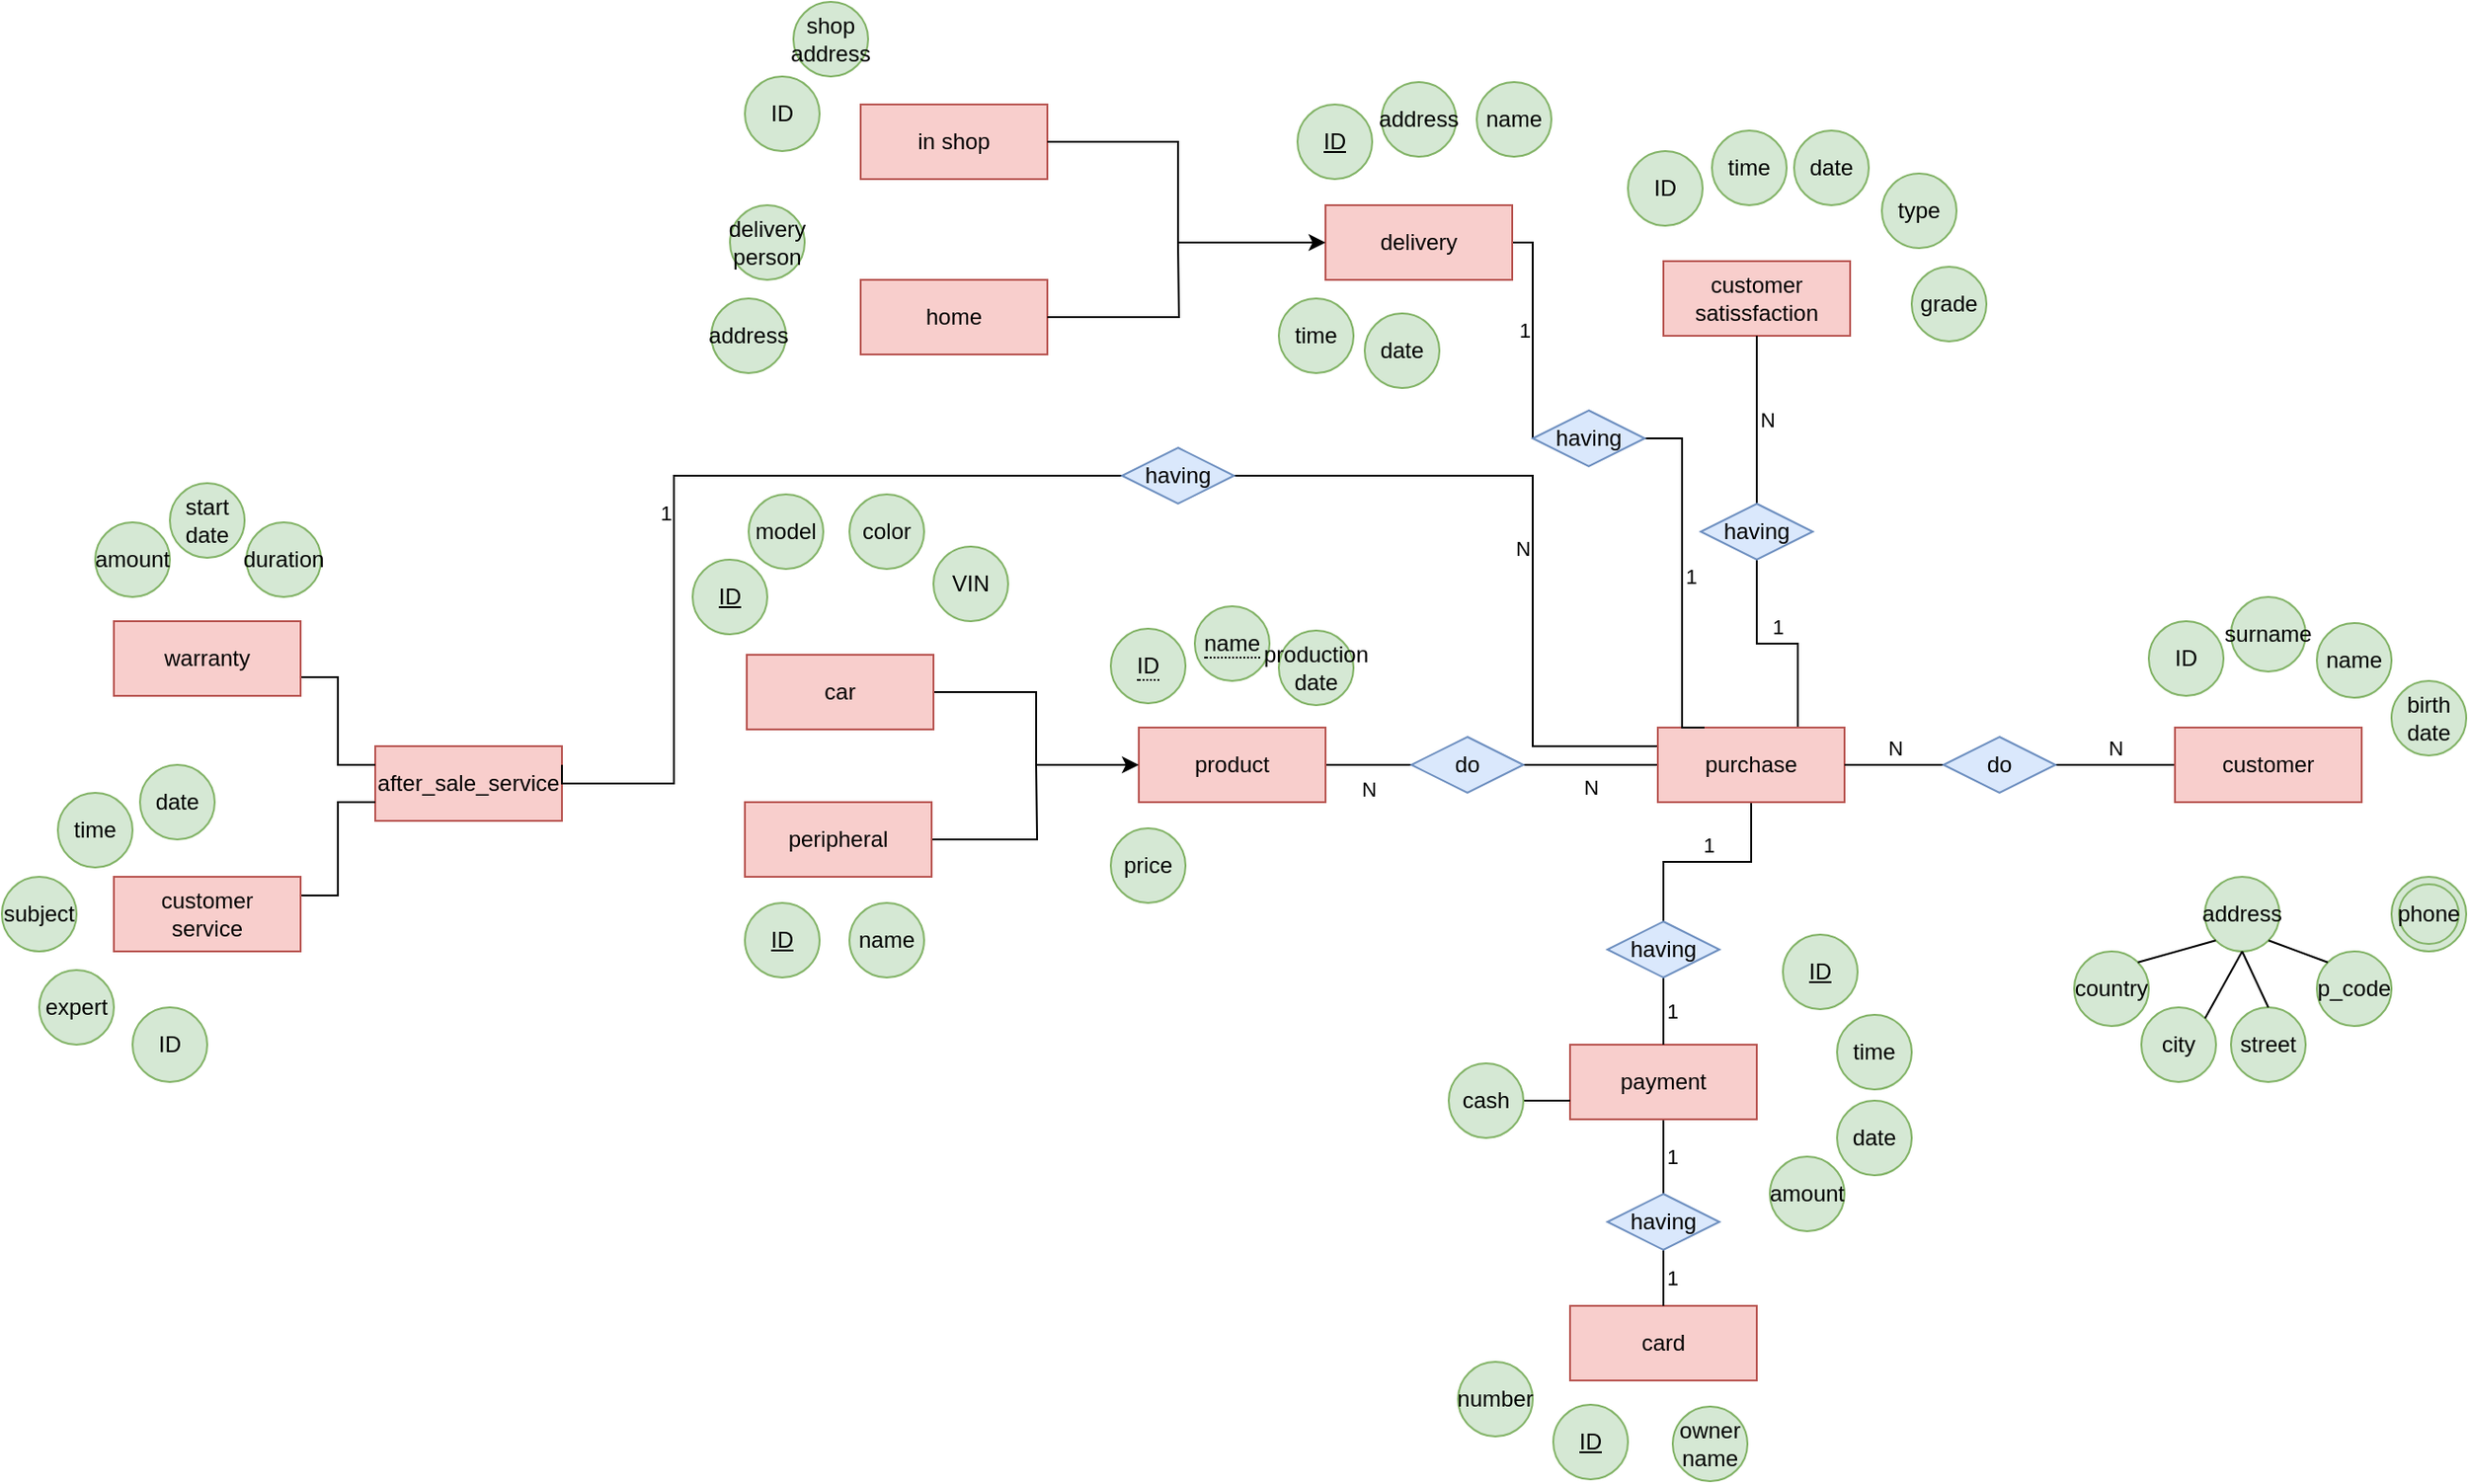 <mxfile version="20.1.1" type="github">
  <diagram id="R2lEEEUBdFMjLlhIrx00" name="Page-1">
    <mxGraphModel dx="2522" dy="1612" grid="1" gridSize="10" guides="1" tooltips="1" connect="1" arrows="1" fold="1" page="1" pageScale="1" pageWidth="1100" pageHeight="850" math="0" shadow="0" extFonts="Permanent Marker^https://fonts.googleapis.com/css?family=Permanent+Marker">
      <root>
        <mxCell id="0" />
        <mxCell id="1" parent="0" />
        <mxCell id="QQLdnKHmHbcZTYwuZHdk-32" value="N" style="edgeStyle=orthogonalEdgeStyle;rounded=0;sketch=0;orthogonalLoop=1;jettySize=auto;exitX=0;exitY=0.5;exitDx=0;exitDy=0;entryX=1;entryY=0.5;entryDx=0;entryDy=0;endArrow=none;endFill=0;html=1;verticalAlign=bottom;" edge="1" parent="1" source="QQLdnKHmHbcZTYwuZHdk-13" target="QQLdnKHmHbcZTYwuZHdk-31">
          <mxGeometry relative="1" as="geometry">
            <mxPoint x="884" y="380" as="targetPoint" />
          </mxGeometry>
        </mxCell>
        <mxCell id="QQLdnKHmHbcZTYwuZHdk-13" value="customer" style="whiteSpace=wrap;html=1;align=center;rounded=0;sketch=0;fillColor=#f8cecc;strokeColor=#b85450;" vertex="1" parent="1">
          <mxGeometry x="864" y="360" width="100" height="40" as="geometry" />
        </mxCell>
        <mxCell id="QQLdnKHmHbcZTYwuZHdk-16" value="ID" style="ellipse;whiteSpace=wrap;html=1;align=center;rounded=0;sketch=0;fillColor=#d5e8d4;strokeColor=#82b366;" vertex="1" parent="1">
          <mxGeometry x="850" y="303" width="40" height="40" as="geometry" />
        </mxCell>
        <mxCell id="QQLdnKHmHbcZTYwuZHdk-18" value="surname" style="ellipse;whiteSpace=wrap;html=1;align=center;rounded=0;sketch=0;fillColor=#d5e8d4;strokeColor=#82b366;" vertex="1" parent="1">
          <mxGeometry x="894" y="290" width="40" height="40" as="geometry" />
        </mxCell>
        <mxCell id="QQLdnKHmHbcZTYwuZHdk-19" value="name" style="ellipse;whiteSpace=wrap;html=1;align=center;rounded=0;sketch=0;fillColor=#d5e8d4;strokeColor=#82b366;fontStyle=0" vertex="1" parent="1">
          <mxGeometry x="940" y="304" width="40" height="40" as="geometry" />
        </mxCell>
        <mxCell id="QQLdnKHmHbcZTYwuZHdk-49" value="N" style="edgeStyle=orthogonalEdgeStyle;rounded=0;sketch=0;orthogonalLoop=1;jettySize=auto;html=1;exitX=1;exitY=0.5;exitDx=0;exitDy=0;entryX=0;entryY=0.5;entryDx=0;entryDy=0;endArrow=none;endFill=0;verticalAlign=top;" edge="1" parent="1" source="QQLdnKHmHbcZTYwuZHdk-22" target="QQLdnKHmHbcZTYwuZHdk-35">
          <mxGeometry relative="1" as="geometry" />
        </mxCell>
        <mxCell id="QQLdnKHmHbcZTYwuZHdk-22" value="product" style="whiteSpace=wrap;html=1;align=center;rounded=0;sketch=0;fillColor=#f8cecc;strokeColor=#b85450;" vertex="1" parent="1">
          <mxGeometry x="309" y="360" width="100" height="40" as="geometry" />
        </mxCell>
        <mxCell id="QQLdnKHmHbcZTYwuZHdk-23" value="&lt;span style=&quot;border-bottom: 1px dotted&quot;&gt;ID&lt;/span&gt;" style="ellipse;whiteSpace=wrap;html=1;align=center;rounded=0;sketch=0;fillColor=#d5e8d4;strokeColor=#82b366;" vertex="1" parent="1">
          <mxGeometry x="294" y="307" width="40" height="40" as="geometry" />
        </mxCell>
        <mxCell id="QQLdnKHmHbcZTYwuZHdk-24" value="&lt;span style=&quot;border-bottom: 1px dotted&quot;&gt;name&lt;/span&gt;" style="ellipse;whiteSpace=wrap;html=1;align=center;rounded=0;sketch=0;fillColor=#d5e8d4;strokeColor=#82b366;" vertex="1" parent="1">
          <mxGeometry x="339" y="295" width="40" height="40" as="geometry" />
        </mxCell>
        <mxCell id="QQLdnKHmHbcZTYwuZHdk-25" value="production&lt;br&gt;date" style="ellipse;whiteSpace=wrap;html=1;align=center;rounded=0;sketch=0;fillColor=#d5e8d4;strokeColor=#82b366;" vertex="1" parent="1">
          <mxGeometry x="384" y="308" width="40" height="40" as="geometry" />
        </mxCell>
        <mxCell id="QQLdnKHmHbcZTYwuZHdk-36" value="N" style="edgeStyle=orthogonalEdgeStyle;rounded=0;sketch=0;orthogonalLoop=1;jettySize=auto;html=1;exitX=0;exitY=0.5;exitDx=0;exitDy=0;entryX=1;entryY=0.5;entryDx=0;entryDy=0;endArrow=none;endFill=0;verticalAlign=top;spacing=1;" edge="1" parent="1" source="QQLdnKHmHbcZTYwuZHdk-30" target="QQLdnKHmHbcZTYwuZHdk-35">
          <mxGeometry relative="1" as="geometry" />
        </mxCell>
        <mxCell id="QQLdnKHmHbcZTYwuZHdk-40" value="1" style="edgeStyle=orthogonalEdgeStyle;rounded=0;sketch=0;orthogonalLoop=1;jettySize=auto;html=1;exitX=0.5;exitY=1;exitDx=0;exitDy=0;endArrow=none;endFill=0;entryX=0.5;entryY=0;entryDx=0;entryDy=0;verticalAlign=bottom;" edge="1" parent="1" source="QQLdnKHmHbcZTYwuZHdk-30" target="QQLdnKHmHbcZTYwuZHdk-39">
          <mxGeometry relative="1" as="geometry" />
        </mxCell>
        <mxCell id="QQLdnKHmHbcZTYwuZHdk-91" value="N" style="edgeStyle=orthogonalEdgeStyle;rounded=0;sketch=0;orthogonalLoop=1;jettySize=auto;html=1;exitX=0;exitY=0.25;exitDx=0;exitDy=0;entryX=1;entryY=0.5;entryDx=0;entryDy=0;endArrow=none;endFill=0;labelPosition=left;verticalLabelPosition=bottom;align=right;verticalAlign=top;spacingBottom=0;" edge="1" parent="1" source="QQLdnKHmHbcZTYwuZHdk-30" target="QQLdnKHmHbcZTYwuZHdk-93">
          <mxGeometry relative="1" as="geometry">
            <Array as="points">
              <mxPoint x="520" y="370" />
              <mxPoint x="520" y="225" />
            </Array>
          </mxGeometry>
        </mxCell>
        <mxCell id="QQLdnKHmHbcZTYwuZHdk-96" value="1" style="edgeStyle=orthogonalEdgeStyle;rounded=0;sketch=0;orthogonalLoop=1;jettySize=auto;html=1;exitX=0.75;exitY=0;exitDx=0;exitDy=0;entryX=0.5;entryY=1;entryDx=0;entryDy=0;endArrow=none;endFill=0;verticalAlign=bottom;" edge="1" parent="1" source="QQLdnKHmHbcZTYwuZHdk-30" target="QQLdnKHmHbcZTYwuZHdk-95">
          <mxGeometry relative="1" as="geometry" />
        </mxCell>
        <mxCell id="QQLdnKHmHbcZTYwuZHdk-30" value="purchase" style="whiteSpace=wrap;html=1;align=center;rounded=0;sketch=0;fillColor=#f8cecc;strokeColor=#b85450;" vertex="1" parent="1">
          <mxGeometry x="587" y="360" width="100" height="40" as="geometry" />
        </mxCell>
        <mxCell id="QQLdnKHmHbcZTYwuZHdk-33" value="N" style="edgeStyle=orthogonalEdgeStyle;rounded=0;sketch=0;orthogonalLoop=1;jettySize=auto;html=1;exitX=0;exitY=0.5;exitDx=0;exitDy=0;entryX=1;entryY=0.5;entryDx=0;entryDy=0;endArrow=none;endFill=0;verticalAlign=bottom;" edge="1" parent="1" source="QQLdnKHmHbcZTYwuZHdk-31" target="QQLdnKHmHbcZTYwuZHdk-30">
          <mxGeometry relative="1" as="geometry" />
        </mxCell>
        <mxCell id="QQLdnKHmHbcZTYwuZHdk-31" value="do" style="shape=rhombus;perimeter=rhombusPerimeter;whiteSpace=wrap;html=1;align=center;rounded=0;sketch=0;fillColor=#dae8fc;strokeColor=#6c8ebf;" vertex="1" parent="1">
          <mxGeometry x="740" y="365" width="60" height="30" as="geometry" />
        </mxCell>
        <mxCell id="QQLdnKHmHbcZTYwuZHdk-35" value="do" style="shape=rhombus;perimeter=rhombusPerimeter;whiteSpace=wrap;html=1;align=center;rounded=0;sketch=0;fillColor=#dae8fc;strokeColor=#6c8ebf;" vertex="1" parent="1">
          <mxGeometry x="455" y="365" width="60" height="30" as="geometry" />
        </mxCell>
        <mxCell id="QQLdnKHmHbcZTYwuZHdk-54" value="1" style="edgeStyle=orthogonalEdgeStyle;rounded=0;sketch=0;orthogonalLoop=1;jettySize=auto;html=1;exitX=0.5;exitY=1;exitDx=0;exitDy=0;entryX=0.5;entryY=0;entryDx=0;entryDy=0;endArrow=none;endFill=0;labelPosition=right;verticalLabelPosition=middle;align=left;verticalAlign=middle;" edge="1" parent="1" source="QQLdnKHmHbcZTYwuZHdk-38" target="QQLdnKHmHbcZTYwuZHdk-53">
          <mxGeometry relative="1" as="geometry" />
        </mxCell>
        <mxCell id="QQLdnKHmHbcZTYwuZHdk-38" value="payment" style="whiteSpace=wrap;html=1;align=center;rounded=0;sketch=0;fillColor=#f8cecc;strokeColor=#b85450;" vertex="1" parent="1">
          <mxGeometry x="540" y="530" width="100" height="40" as="geometry" />
        </mxCell>
        <mxCell id="QQLdnKHmHbcZTYwuZHdk-41" value="1" style="edgeStyle=orthogonalEdgeStyle;rounded=0;sketch=0;orthogonalLoop=1;jettySize=auto;html=1;exitX=0.5;exitY=1;exitDx=0;exitDy=0;entryX=0.5;entryY=0;entryDx=0;entryDy=0;endArrow=none;endFill=0;labelPosition=right;verticalLabelPosition=middle;align=left;verticalAlign=middle;" edge="1" parent="1" source="QQLdnKHmHbcZTYwuZHdk-39" target="QQLdnKHmHbcZTYwuZHdk-38">
          <mxGeometry relative="1" as="geometry" />
        </mxCell>
        <mxCell id="QQLdnKHmHbcZTYwuZHdk-39" value="having" style="shape=rhombus;perimeter=rhombusPerimeter;whiteSpace=wrap;html=1;align=center;rounded=0;sketch=0;fillColor=#dae8fc;strokeColor=#6c8ebf;" vertex="1" parent="1">
          <mxGeometry x="560" y="464" width="60" height="30" as="geometry" />
        </mxCell>
        <mxCell id="QQLdnKHmHbcZTYwuZHdk-42" value="ID" style="ellipse;whiteSpace=wrap;html=1;align=center;rounded=0;sketch=0;fillColor=#d5e8d4;strokeColor=#82b366;fontStyle=4" vertex="1" parent="1">
          <mxGeometry x="654" y="471" width="40" height="40" as="geometry" />
        </mxCell>
        <mxCell id="QQLdnKHmHbcZTYwuZHdk-43" value="date" style="ellipse;whiteSpace=wrap;html=1;align=center;rounded=0;sketch=0;fillColor=#d5e8d4;strokeColor=#82b366;" vertex="1" parent="1">
          <mxGeometry x="683" y="560" width="40" height="40" as="geometry" />
        </mxCell>
        <mxCell id="QQLdnKHmHbcZTYwuZHdk-44" value="amount" style="ellipse;whiteSpace=wrap;html=1;align=center;rounded=0;sketch=0;fillColor=#d5e8d4;strokeColor=#82b366;" vertex="1" parent="1">
          <mxGeometry x="647" y="590" width="40" height="40" as="geometry" />
        </mxCell>
        <mxCell id="QQLdnKHmHbcZTYwuZHdk-52" value="card" style="whiteSpace=wrap;html=1;align=center;rounded=0;sketch=0;fillColor=#f8cecc;strokeColor=#b85450;" vertex="1" parent="1">
          <mxGeometry x="540" y="670" width="100" height="40" as="geometry" />
        </mxCell>
        <mxCell id="QQLdnKHmHbcZTYwuZHdk-55" value="1" style="edgeStyle=orthogonalEdgeStyle;rounded=0;sketch=0;orthogonalLoop=1;jettySize=auto;html=1;exitX=0.5;exitY=1;exitDx=0;exitDy=0;entryX=0.5;entryY=0;entryDx=0;entryDy=0;endArrow=none;endFill=0;labelPosition=right;verticalLabelPosition=middle;align=left;verticalAlign=middle;" edge="1" parent="1" source="QQLdnKHmHbcZTYwuZHdk-53" target="QQLdnKHmHbcZTYwuZHdk-52">
          <mxGeometry relative="1" as="geometry" />
        </mxCell>
        <mxCell id="QQLdnKHmHbcZTYwuZHdk-53" value="having" style="shape=rhombus;perimeter=rhombusPerimeter;whiteSpace=wrap;html=1;align=center;rounded=0;sketch=0;fillColor=#dae8fc;strokeColor=#6c8ebf;" vertex="1" parent="1">
          <mxGeometry x="560" y="610" width="60" height="30" as="geometry" />
        </mxCell>
        <mxCell id="QQLdnKHmHbcZTYwuZHdk-59" value="ID" style="ellipse;whiteSpace=wrap;html=1;align=center;rounded=0;sketch=0;fillColor=#d5e8d4;strokeColor=#82b366;fontStyle=4" vertex="1" parent="1">
          <mxGeometry x="531" y="723" width="40" height="40" as="geometry" />
        </mxCell>
        <mxCell id="QQLdnKHmHbcZTYwuZHdk-60" value="owner&lt;br&gt;name" style="ellipse;whiteSpace=wrap;html=1;align=center;rounded=0;sketch=0;fillColor=#d5e8d4;strokeColor=#82b366;" vertex="1" parent="1">
          <mxGeometry x="595" y="724" width="40" height="40" as="geometry" />
        </mxCell>
        <mxCell id="QQLdnKHmHbcZTYwuZHdk-65" style="edgeStyle=orthogonalEdgeStyle;rounded=0;sketch=0;orthogonalLoop=1;jettySize=auto;html=1;exitX=1;exitY=0.5;exitDx=0;exitDy=0;entryX=0;entryY=0.75;entryDx=0;entryDy=0;endArrow=none;endFill=0;" edge="1" parent="1" source="QQLdnKHmHbcZTYwuZHdk-64" target="QQLdnKHmHbcZTYwuZHdk-38">
          <mxGeometry relative="1" as="geometry" />
        </mxCell>
        <mxCell id="QQLdnKHmHbcZTYwuZHdk-64" value="cash" style="ellipse;whiteSpace=wrap;html=1;align=center;rounded=0;sketch=0;fillColor=#d5e8d4;strokeColor=#82b366;" vertex="1" parent="1">
          <mxGeometry x="475" y="540" width="40" height="40" as="geometry" />
        </mxCell>
        <mxCell id="QQLdnKHmHbcZTYwuZHdk-69" style="edgeStyle=orthogonalEdgeStyle;rounded=0;sketch=0;orthogonalLoop=1;jettySize=auto;html=1;exitX=1;exitY=0.5;exitDx=0;exitDy=0;entryX=0;entryY=0.5;entryDx=0;entryDy=0;endArrow=classic;endFill=1;" edge="1" parent="1" source="QQLdnKHmHbcZTYwuZHdk-70" target="QQLdnKHmHbcZTYwuZHdk-22">
          <mxGeometry relative="1" as="geometry">
            <mxPoint x="205" y="380" as="targetPoint" />
          </mxGeometry>
        </mxCell>
        <mxCell id="QQLdnKHmHbcZTYwuZHdk-70" value="car" style="whiteSpace=wrap;html=1;align=center;rounded=0;sketch=0;fillColor=#f8cecc;strokeColor=#b85450;" vertex="1" parent="1">
          <mxGeometry x="99" y="321" width="100" height="40" as="geometry" />
        </mxCell>
        <mxCell id="QQLdnKHmHbcZTYwuZHdk-71" value="ID" style="ellipse;whiteSpace=wrap;html=1;align=center;rounded=0;sketch=0;fillColor=#d5e8d4;strokeColor=#82b366;fontStyle=4" vertex="1" parent="1">
          <mxGeometry x="70" y="270" width="40" height="40" as="geometry" />
        </mxCell>
        <mxCell id="QQLdnKHmHbcZTYwuZHdk-72" value="model" style="ellipse;whiteSpace=wrap;html=1;align=center;rounded=0;sketch=0;fillColor=#d5e8d4;strokeColor=#82b366;" vertex="1" parent="1">
          <mxGeometry x="100" y="235" width="40" height="40" as="geometry" />
        </mxCell>
        <mxCell id="QQLdnKHmHbcZTYwuZHdk-73" value="color" style="ellipse;whiteSpace=wrap;html=1;align=center;rounded=0;sketch=0;fillColor=#d5e8d4;strokeColor=#82b366;" vertex="1" parent="1">
          <mxGeometry x="154" y="235" width="40" height="40" as="geometry" />
        </mxCell>
        <mxCell id="QQLdnKHmHbcZTYwuZHdk-89" style="edgeStyle=orthogonalEdgeStyle;rounded=0;sketch=0;orthogonalLoop=1;jettySize=auto;html=1;exitX=1;exitY=0.5;exitDx=0;exitDy=0;endArrow=none;endFill=0;" edge="1" parent="1" source="QQLdnKHmHbcZTYwuZHdk-84">
          <mxGeometry relative="1" as="geometry">
            <mxPoint x="254" y="380" as="targetPoint" />
          </mxGeometry>
        </mxCell>
        <mxCell id="QQLdnKHmHbcZTYwuZHdk-84" value="peripheral" style="whiteSpace=wrap;html=1;align=center;rounded=0;sketch=0;fillColor=#f8cecc;strokeColor=#b85450;" vertex="1" parent="1">
          <mxGeometry x="98" y="400" width="100" height="40" as="geometry" />
        </mxCell>
        <mxCell id="QQLdnKHmHbcZTYwuZHdk-86" value="ID" style="ellipse;whiteSpace=wrap;html=1;align=center;rounded=0;sketch=0;fillColor=#d5e8d4;strokeColor=#82b366;fontStyle=4" vertex="1" parent="1">
          <mxGeometry x="98" y="454" width="40" height="40" as="geometry" />
        </mxCell>
        <mxCell id="QQLdnKHmHbcZTYwuZHdk-88" value="name" style="ellipse;whiteSpace=wrap;html=1;align=center;rounded=0;sketch=0;fillColor=#d5e8d4;strokeColor=#82b366;" vertex="1" parent="1">
          <mxGeometry x="154" y="454" width="40" height="40" as="geometry" />
        </mxCell>
        <mxCell id="QQLdnKHmHbcZTYwuZHdk-90" value="after_sale_service" style="whiteSpace=wrap;html=1;align=center;rounded=0;sketch=0;fillColor=#f8cecc;strokeColor=#b85450;" vertex="1" parent="1">
          <mxGeometry x="-100" y="370" width="100" height="40" as="geometry" />
        </mxCell>
        <mxCell id="QQLdnKHmHbcZTYwuZHdk-92" value="customer&lt;br&gt;satissfaction" style="whiteSpace=wrap;html=1;align=center;rounded=0;sketch=0;fillColor=#f8cecc;strokeColor=#b85450;" vertex="1" parent="1">
          <mxGeometry x="590" y="110" width="100" height="40" as="geometry" />
        </mxCell>
        <mxCell id="QQLdnKHmHbcZTYwuZHdk-94" value="1" style="edgeStyle=orthogonalEdgeStyle;rounded=0;sketch=0;orthogonalLoop=1;jettySize=auto;html=1;exitX=0;exitY=0.5;exitDx=0;exitDy=0;entryX=1;entryY=0.25;entryDx=0;entryDy=0;endArrow=none;endFill=0;labelPosition=left;verticalLabelPosition=middle;align=right;verticalAlign=middle;horizontal=1;spacing=5;spacingBottom=-40;" edge="1" parent="1" source="QQLdnKHmHbcZTYwuZHdk-93" target="QQLdnKHmHbcZTYwuZHdk-90">
          <mxGeometry relative="1" as="geometry">
            <Array as="points">
              <mxPoint x="60" y="225" />
              <mxPoint x="60" y="390" />
              <mxPoint y="390" />
            </Array>
          </mxGeometry>
        </mxCell>
        <mxCell id="QQLdnKHmHbcZTYwuZHdk-93" value="having" style="shape=rhombus;perimeter=rhombusPerimeter;whiteSpace=wrap;html=1;align=center;rounded=0;sketch=0;fillColor=#dae8fc;strokeColor=#6c8ebf;" vertex="1" parent="1">
          <mxGeometry x="300" y="210" width="60" height="30" as="geometry" />
        </mxCell>
        <mxCell id="QQLdnKHmHbcZTYwuZHdk-97" value="N" style="edgeStyle=orthogonalEdgeStyle;rounded=0;sketch=0;orthogonalLoop=1;jettySize=auto;html=1;exitX=0.5;exitY=0;exitDx=0;exitDy=0;entryX=0.5;entryY=1;entryDx=0;entryDy=0;endArrow=none;endFill=0;labelPosition=right;verticalLabelPosition=middle;align=left;verticalAlign=middle;" edge="1" parent="1" source="QQLdnKHmHbcZTYwuZHdk-95" target="QQLdnKHmHbcZTYwuZHdk-92">
          <mxGeometry relative="1" as="geometry" />
        </mxCell>
        <mxCell id="QQLdnKHmHbcZTYwuZHdk-95" value="having" style="shape=rhombus;perimeter=rhombusPerimeter;whiteSpace=wrap;html=1;align=center;rounded=0;sketch=0;fillColor=#dae8fc;strokeColor=#6c8ebf;" vertex="1" parent="1">
          <mxGeometry x="610" y="240" width="60" height="30" as="geometry" />
        </mxCell>
        <mxCell id="QQLdnKHmHbcZTYwuZHdk-98" value="address" style="ellipse;whiteSpace=wrap;html=1;align=center;rounded=0;sketch=0;fillColor=#d5e8d4;strokeColor=#82b366;" vertex="1" parent="1">
          <mxGeometry x="880" y="440" width="40" height="40" as="geometry" />
        </mxCell>
        <mxCell id="QQLdnKHmHbcZTYwuZHdk-99" value="phone" style="ellipse;whiteSpace=wrap;html=1;align=center;rounded=0;sketch=0;shape=doubleEllipse;fillColor=#d5e8d4;strokeColor=#82b366;" vertex="1" parent="1">
          <mxGeometry x="980" y="440" width="40" height="40" as="geometry" />
        </mxCell>
        <mxCell id="QQLdnKHmHbcZTYwuZHdk-105" style="edgeStyle=orthogonalEdgeStyle;rounded=0;sketch=0;orthogonalLoop=1;jettySize=auto;html=1;exitX=1;exitY=0.75;exitDx=0;exitDy=0;entryX=0;entryY=0.25;entryDx=0;entryDy=0;endArrow=none;endFill=0;" edge="1" parent="1" source="QQLdnKHmHbcZTYwuZHdk-102" target="QQLdnKHmHbcZTYwuZHdk-90">
          <mxGeometry relative="1" as="geometry" />
        </mxCell>
        <mxCell id="QQLdnKHmHbcZTYwuZHdk-102" value="warranty" style="whiteSpace=wrap;html=1;align=center;rounded=0;sketch=0;fillColor=#f8cecc;strokeColor=#b85450;" vertex="1" parent="1">
          <mxGeometry x="-240" y="303" width="100" height="40" as="geometry" />
        </mxCell>
        <mxCell id="QQLdnKHmHbcZTYwuZHdk-104" style="edgeStyle=orthogonalEdgeStyle;rounded=0;sketch=0;orthogonalLoop=1;jettySize=auto;html=1;exitX=1;exitY=0.25;exitDx=0;exitDy=0;entryX=0;entryY=0.75;entryDx=0;entryDy=0;endArrow=none;endFill=0;" edge="1" parent="1" source="QQLdnKHmHbcZTYwuZHdk-103" target="QQLdnKHmHbcZTYwuZHdk-90">
          <mxGeometry relative="1" as="geometry" />
        </mxCell>
        <mxCell id="QQLdnKHmHbcZTYwuZHdk-103" value="customer&lt;br&gt;service" style="whiteSpace=wrap;html=1;align=center;rounded=0;sketch=0;fillColor=#f8cecc;strokeColor=#b85450;" vertex="1" parent="1">
          <mxGeometry x="-240" y="440" width="100" height="40" as="geometry" />
        </mxCell>
        <mxCell id="QQLdnKHmHbcZTYwuZHdk-106" value="amount" style="ellipse;whiteSpace=wrap;html=1;align=center;rounded=0;sketch=0;fillColor=#d5e8d4;strokeColor=#82b366;" vertex="1" parent="1">
          <mxGeometry x="-250" y="250" width="40" height="40" as="geometry" />
        </mxCell>
        <mxCell id="QQLdnKHmHbcZTYwuZHdk-107" value="subject" style="ellipse;whiteSpace=wrap;html=1;align=center;rounded=0;sketch=0;fillColor=#d5e8d4;strokeColor=#82b366;" vertex="1" parent="1">
          <mxGeometry x="-300" y="440" width="40" height="40" as="geometry" />
        </mxCell>
        <mxCell id="QQLdnKHmHbcZTYwuZHdk-149" value="1" style="edgeStyle=orthogonalEdgeStyle;rounded=0;sketch=0;orthogonalLoop=1;jettySize=auto;html=1;exitX=1;exitY=0.5;exitDx=0;exitDy=0;entryX=0;entryY=0.5;entryDx=0;entryDy=0;endArrow=none;endFill=0;strokeColor=#000000;labelPosition=left;verticalLabelPosition=middle;align=right;verticalAlign=middle;" edge="1" parent="1" source="QQLdnKHmHbcZTYwuZHdk-108" target="QQLdnKHmHbcZTYwuZHdk-147">
          <mxGeometry relative="1" as="geometry">
            <Array as="points">
              <mxPoint x="520" y="100" />
            </Array>
          </mxGeometry>
        </mxCell>
        <mxCell id="QQLdnKHmHbcZTYwuZHdk-108" value="delivery" style="whiteSpace=wrap;html=1;align=center;rounded=0;sketch=0;fillColor=#f8cecc;strokeColor=#b85450;" vertex="1" parent="1">
          <mxGeometry x="409" y="80" width="100" height="40" as="geometry" />
        </mxCell>
        <mxCell id="QQLdnKHmHbcZTYwuZHdk-113" value="ID" style="ellipse;whiteSpace=wrap;html=1;align=center;rounded=0;sketch=0;fillColor=#d5e8d4;strokeColor=#82b366;fontStyle=4" vertex="1" parent="1">
          <mxGeometry x="394" y="26" width="40" height="40" as="geometry" />
        </mxCell>
        <mxCell id="QQLdnKHmHbcZTYwuZHdk-114" value="address" style="ellipse;whiteSpace=wrap;html=1;align=center;rounded=0;sketch=0;fillColor=#d5e8d4;strokeColor=#82b366;" vertex="1" parent="1">
          <mxGeometry x="439" y="14" width="40" height="40" as="geometry" />
        </mxCell>
        <mxCell id="QQLdnKHmHbcZTYwuZHdk-115" value="name" style="ellipse;whiteSpace=wrap;html=1;align=center;rounded=0;sketch=0;fillColor=#d5e8d4;strokeColor=#82b366;" vertex="1" parent="1">
          <mxGeometry x="490" y="14" width="40" height="40" as="geometry" />
        </mxCell>
        <mxCell id="QQLdnKHmHbcZTYwuZHdk-122" value="in shop" style="whiteSpace=wrap;html=1;align=center;rounded=0;sketch=0;fillColor=#f8cecc;strokeColor=#b85450;" vertex="1" parent="1">
          <mxGeometry x="160" y="26" width="100" height="40" as="geometry" />
        </mxCell>
        <mxCell id="QQLdnKHmHbcZTYwuZHdk-123" value="home" style="whiteSpace=wrap;html=1;align=center;rounded=0;sketch=0;fillColor=#f8cecc;strokeColor=#b85450;" vertex="1" parent="1">
          <mxGeometry x="160" y="120" width="100" height="40" as="geometry" />
        </mxCell>
        <mxCell id="QQLdnKHmHbcZTYwuZHdk-124" value="start&lt;br&gt;date" style="ellipse;whiteSpace=wrap;html=1;align=center;rounded=0;sketch=0;fillColor=#d5e8d4;strokeColor=#82b366;" vertex="1" parent="1">
          <mxGeometry x="-210" y="229" width="40" height="40" as="geometry" />
        </mxCell>
        <mxCell id="QQLdnKHmHbcZTYwuZHdk-125" value="duration" style="ellipse;whiteSpace=wrap;html=1;align=center;rounded=0;sketch=0;fillColor=#d5e8d4;strokeColor=#82b366;" vertex="1" parent="1">
          <mxGeometry x="-169" y="250" width="40" height="40" as="geometry" />
        </mxCell>
        <mxCell id="QQLdnKHmHbcZTYwuZHdk-128" style="edgeStyle=orthogonalEdgeStyle;rounded=0;sketch=0;orthogonalLoop=1;jettySize=auto;html=1;exitX=1;exitY=0.5;exitDx=0;exitDy=0;entryX=0;entryY=0.5;entryDx=0;entryDy=0;endArrow=classic;endFill=1;" edge="1" parent="1" source="QQLdnKHmHbcZTYwuZHdk-122" target="QQLdnKHmHbcZTYwuZHdk-108">
          <mxGeometry relative="1" as="geometry">
            <mxPoint x="269" y="60.5" as="sourcePoint" />
            <mxPoint x="379" y="99.5" as="targetPoint" />
            <Array as="points">
              <mxPoint x="330" y="46" />
              <mxPoint x="330" y="100" />
            </Array>
          </mxGeometry>
        </mxCell>
        <mxCell id="QQLdnKHmHbcZTYwuZHdk-129" style="edgeStyle=orthogonalEdgeStyle;rounded=0;sketch=0;orthogonalLoop=1;jettySize=auto;html=1;exitX=1;exitY=0.5;exitDx=0;exitDy=0;endArrow=none;endFill=0;" edge="1" parent="1" source="QQLdnKHmHbcZTYwuZHdk-123">
          <mxGeometry relative="1" as="geometry">
            <mxPoint x="330" y="100" as="targetPoint" />
            <mxPoint x="268" y="139.5" as="sourcePoint" />
          </mxGeometry>
        </mxCell>
        <mxCell id="QQLdnKHmHbcZTYwuZHdk-134" value="country" style="ellipse;whiteSpace=wrap;html=1;align=center;rounded=0;sketch=0;fillColor=#d5e8d4;strokeColor=#82b366;" vertex="1" parent="1">
          <mxGeometry x="810" y="480" width="40" height="40" as="geometry" />
        </mxCell>
        <mxCell id="QQLdnKHmHbcZTYwuZHdk-135" value="city" style="ellipse;whiteSpace=wrap;html=1;align=center;rounded=0;sketch=0;fillColor=#d5e8d4;strokeColor=#82b366;" vertex="1" parent="1">
          <mxGeometry x="846" y="510" width="40" height="40" as="geometry" />
        </mxCell>
        <mxCell id="QQLdnKHmHbcZTYwuZHdk-136" value="street" style="ellipse;whiteSpace=wrap;html=1;align=center;rounded=0;sketch=0;fillColor=#d5e8d4;strokeColor=#82b366;" vertex="1" parent="1">
          <mxGeometry x="894" y="510" width="40" height="40" as="geometry" />
        </mxCell>
        <mxCell id="QQLdnKHmHbcZTYwuZHdk-137" value="p_code" style="ellipse;whiteSpace=wrap;html=1;align=center;rounded=0;sketch=0;fillColor=#d5e8d4;strokeColor=#82b366;" vertex="1" parent="1">
          <mxGeometry x="940" y="480" width="40" height="40" as="geometry" />
        </mxCell>
        <mxCell id="QQLdnKHmHbcZTYwuZHdk-138" value="" style="endArrow=none;html=1;rounded=0;sketch=0;entryX=0;entryY=1;entryDx=0;entryDy=0;exitX=1;exitY=0;exitDx=0;exitDy=0;fillColor=#d5e8d4;strokeColor=#000000;" edge="1" parent="1" source="QQLdnKHmHbcZTYwuZHdk-134" target="QQLdnKHmHbcZTYwuZHdk-98">
          <mxGeometry relative="1" as="geometry">
            <mxPoint x="240" y="430" as="sourcePoint" />
            <mxPoint x="400" y="430" as="targetPoint" />
          </mxGeometry>
        </mxCell>
        <mxCell id="QQLdnKHmHbcZTYwuZHdk-139" value="" style="endArrow=none;html=1;rounded=0;sketch=0;entryX=0.5;entryY=1;entryDx=0;entryDy=0;exitX=1;exitY=0;exitDx=0;exitDy=0;fillColor=#d5e8d4;strokeColor=#000000;" edge="1" parent="1" source="QQLdnKHmHbcZTYwuZHdk-135" target="QQLdnKHmHbcZTYwuZHdk-98">
          <mxGeometry relative="1" as="geometry">
            <mxPoint x="240" y="430" as="sourcePoint" />
            <mxPoint x="400" y="430" as="targetPoint" />
          </mxGeometry>
        </mxCell>
        <mxCell id="QQLdnKHmHbcZTYwuZHdk-140" value="" style="endArrow=none;html=1;rounded=0;sketch=0;entryX=0.5;entryY=1;entryDx=0;entryDy=0;exitX=0.5;exitY=0;exitDx=0;exitDy=0;fillColor=#d5e8d4;strokeColor=#000000;" edge="1" parent="1" source="QQLdnKHmHbcZTYwuZHdk-136" target="QQLdnKHmHbcZTYwuZHdk-98">
          <mxGeometry relative="1" as="geometry">
            <mxPoint x="240" y="430" as="sourcePoint" />
            <mxPoint x="400" y="430" as="targetPoint" />
          </mxGeometry>
        </mxCell>
        <mxCell id="QQLdnKHmHbcZTYwuZHdk-141" value="" style="endArrow=none;html=1;rounded=0;sketch=0;entryX=0;entryY=0;entryDx=0;entryDy=0;exitX=1;exitY=1;exitDx=0;exitDy=0;fillColor=#d5e8d4;strokeColor=#000000;" edge="1" parent="1" source="QQLdnKHmHbcZTYwuZHdk-98" target="QQLdnKHmHbcZTYwuZHdk-137">
          <mxGeometry relative="1" as="geometry">
            <mxPoint x="240" y="430" as="sourcePoint" />
            <mxPoint x="400" y="430" as="targetPoint" />
          </mxGeometry>
        </mxCell>
        <mxCell id="QQLdnKHmHbcZTYwuZHdk-150" value="1" style="edgeStyle=orthogonalEdgeStyle;rounded=0;sketch=0;orthogonalLoop=1;jettySize=auto;html=1;exitX=1;exitY=0.5;exitDx=0;exitDy=0;entryX=0.25;entryY=0;entryDx=0;entryDy=0;endArrow=none;endFill=0;strokeColor=#000000;verticalAlign=middle;labelPosition=right;verticalLabelPosition=middle;align=left;" edge="1" parent="1" source="QQLdnKHmHbcZTYwuZHdk-147" target="QQLdnKHmHbcZTYwuZHdk-30">
          <mxGeometry relative="1" as="geometry">
            <Array as="points">
              <mxPoint x="600" y="205" />
              <mxPoint x="600" y="360" />
            </Array>
          </mxGeometry>
        </mxCell>
        <mxCell id="QQLdnKHmHbcZTYwuZHdk-147" value="having" style="shape=rhombus;perimeter=rhombusPerimeter;whiteSpace=wrap;html=1;align=center;rounded=0;sketch=0;fillColor=#dae8fc;strokeColor=#6c8ebf;" vertex="1" parent="1">
          <mxGeometry x="520" y="190" width="60" height="30" as="geometry" />
        </mxCell>
        <mxCell id="QQLdnKHmHbcZTYwuZHdk-152" value="birth&lt;br&gt;date" style="ellipse;whiteSpace=wrap;html=1;align=center;rounded=0;sketch=0;fillColor=#d5e8d4;strokeColor=#82b366;fontStyle=0" vertex="1" parent="1">
          <mxGeometry x="980" y="335" width="40" height="40" as="geometry" />
        </mxCell>
        <mxCell id="QQLdnKHmHbcZTYwuZHdk-154" value="ID" style="ellipse;whiteSpace=wrap;html=1;align=center;rounded=0;sketch=0;fillColor=#d5e8d4;strokeColor=#82b366;" vertex="1" parent="1">
          <mxGeometry x="571" y="51" width="40" height="40" as="geometry" />
        </mxCell>
        <mxCell id="QQLdnKHmHbcZTYwuZHdk-155" value="time" style="ellipse;whiteSpace=wrap;html=1;align=center;rounded=0;sketch=0;fillColor=#d5e8d4;strokeColor=#82b366;" vertex="1" parent="1">
          <mxGeometry x="616" y="40" width="40" height="40" as="geometry" />
        </mxCell>
        <mxCell id="QQLdnKHmHbcZTYwuZHdk-156" value="date" style="ellipse;whiteSpace=wrap;html=1;align=center;rounded=0;sketch=0;fillColor=#d5e8d4;strokeColor=#82b366;" vertex="1" parent="1">
          <mxGeometry x="660" y="40" width="40" height="40" as="geometry" />
        </mxCell>
        <mxCell id="QQLdnKHmHbcZTYwuZHdk-157" value="type" style="ellipse;whiteSpace=wrap;html=1;align=center;rounded=0;sketch=0;fillColor=#d5e8d4;strokeColor=#82b366;" vertex="1" parent="1">
          <mxGeometry x="707" y="63" width="40" height="40" as="geometry" />
        </mxCell>
        <mxCell id="QQLdnKHmHbcZTYwuZHdk-158" value="grade" style="ellipse;whiteSpace=wrap;html=1;align=center;rounded=0;sketch=0;fillColor=#d5e8d4;strokeColor=#82b366;" vertex="1" parent="1">
          <mxGeometry x="723" y="113" width="40" height="40" as="geometry" />
        </mxCell>
        <mxCell id="QQLdnKHmHbcZTYwuZHdk-160" value="time" style="ellipse;whiteSpace=wrap;html=1;align=center;rounded=0;sketch=0;fillColor=#d5e8d4;strokeColor=#82b366;" vertex="1" parent="1">
          <mxGeometry x="384" y="130" width="40" height="40" as="geometry" />
        </mxCell>
        <mxCell id="QQLdnKHmHbcZTYwuZHdk-161" value="date" style="ellipse;whiteSpace=wrap;html=1;align=center;rounded=0;sketch=0;fillColor=#d5e8d4;strokeColor=#82b366;" vertex="1" parent="1">
          <mxGeometry x="430" y="138" width="40" height="40" as="geometry" />
        </mxCell>
        <mxCell id="QQLdnKHmHbcZTYwuZHdk-162" value="address" style="ellipse;whiteSpace=wrap;html=1;align=center;rounded=0;sketch=0;fillColor=#d5e8d4;strokeColor=#82b366;" vertex="1" parent="1">
          <mxGeometry x="80" y="130" width="40" height="40" as="geometry" />
        </mxCell>
        <mxCell id="QQLdnKHmHbcZTYwuZHdk-163" value="delivery&lt;br&gt;person" style="ellipse;whiteSpace=wrap;html=1;align=center;rounded=0;sketch=0;fillColor=#d5e8d4;strokeColor=#82b366;" vertex="1" parent="1">
          <mxGeometry x="90" y="80" width="40" height="40" as="geometry" />
        </mxCell>
        <mxCell id="QQLdnKHmHbcZTYwuZHdk-164" value="shop&lt;br&gt;address" style="ellipse;whiteSpace=wrap;html=1;align=center;rounded=0;sketch=0;fillColor=#d5e8d4;strokeColor=#82b366;" vertex="1" parent="1">
          <mxGeometry x="124" y="-29" width="40" height="40" as="geometry" />
        </mxCell>
        <mxCell id="QQLdnKHmHbcZTYwuZHdk-165" value="ID" style="ellipse;whiteSpace=wrap;html=1;align=center;rounded=0;sketch=0;fillColor=#d5e8d4;strokeColor=#82b366;" vertex="1" parent="1">
          <mxGeometry x="98" y="11" width="40" height="40" as="geometry" />
        </mxCell>
        <mxCell id="QQLdnKHmHbcZTYwuZHdk-166" value="VIN" style="ellipse;whiteSpace=wrap;html=1;align=center;rounded=0;sketch=0;fillColor=#d5e8d4;strokeColor=#82b366;" vertex="1" parent="1">
          <mxGeometry x="199" y="263" width="40" height="40" as="geometry" />
        </mxCell>
        <mxCell id="QQLdnKHmHbcZTYwuZHdk-167" value="price" style="ellipse;whiteSpace=wrap;html=1;align=center;rounded=0;sketch=0;fillColor=#d5e8d4;strokeColor=#82b366;" vertex="1" parent="1">
          <mxGeometry x="294" y="414" width="40" height="40" as="geometry" />
        </mxCell>
        <mxCell id="QQLdnKHmHbcZTYwuZHdk-168" value="time" style="ellipse;whiteSpace=wrap;html=1;align=center;rounded=0;sketch=0;fillColor=#d5e8d4;strokeColor=#82b366;" vertex="1" parent="1">
          <mxGeometry x="-270" y="395" width="40" height="40" as="geometry" />
        </mxCell>
        <mxCell id="QQLdnKHmHbcZTYwuZHdk-169" value="date" style="ellipse;whiteSpace=wrap;html=1;align=center;rounded=0;sketch=0;fillColor=#d5e8d4;strokeColor=#82b366;" vertex="1" parent="1">
          <mxGeometry x="-226" y="380" width="40" height="40" as="geometry" />
        </mxCell>
        <mxCell id="QQLdnKHmHbcZTYwuZHdk-170" value="expert" style="ellipse;whiteSpace=wrap;html=1;align=center;rounded=0;sketch=0;fillColor=#d5e8d4;strokeColor=#82b366;" vertex="1" parent="1">
          <mxGeometry x="-280" y="490" width="40" height="40" as="geometry" />
        </mxCell>
        <mxCell id="QQLdnKHmHbcZTYwuZHdk-171" value="ID" style="ellipse;whiteSpace=wrap;html=1;align=center;rounded=0;sketch=0;fillColor=#d5e8d4;strokeColor=#82b366;" vertex="1" parent="1">
          <mxGeometry x="-230" y="510" width="40" height="40" as="geometry" />
        </mxCell>
        <mxCell id="QQLdnKHmHbcZTYwuZHdk-172" value="time" style="ellipse;whiteSpace=wrap;html=1;align=center;rounded=0;sketch=0;fillColor=#d5e8d4;strokeColor=#82b366;" vertex="1" parent="1">
          <mxGeometry x="683" y="514" width="40" height="40" as="geometry" />
        </mxCell>
        <mxCell id="QQLdnKHmHbcZTYwuZHdk-173" value="number" style="ellipse;whiteSpace=wrap;html=1;align=center;rounded=0;sketch=0;fillColor=#d5e8d4;strokeColor=#82b366;" vertex="1" parent="1">
          <mxGeometry x="480" y="700" width="40" height="40" as="geometry" />
        </mxCell>
      </root>
    </mxGraphModel>
  </diagram>
</mxfile>
